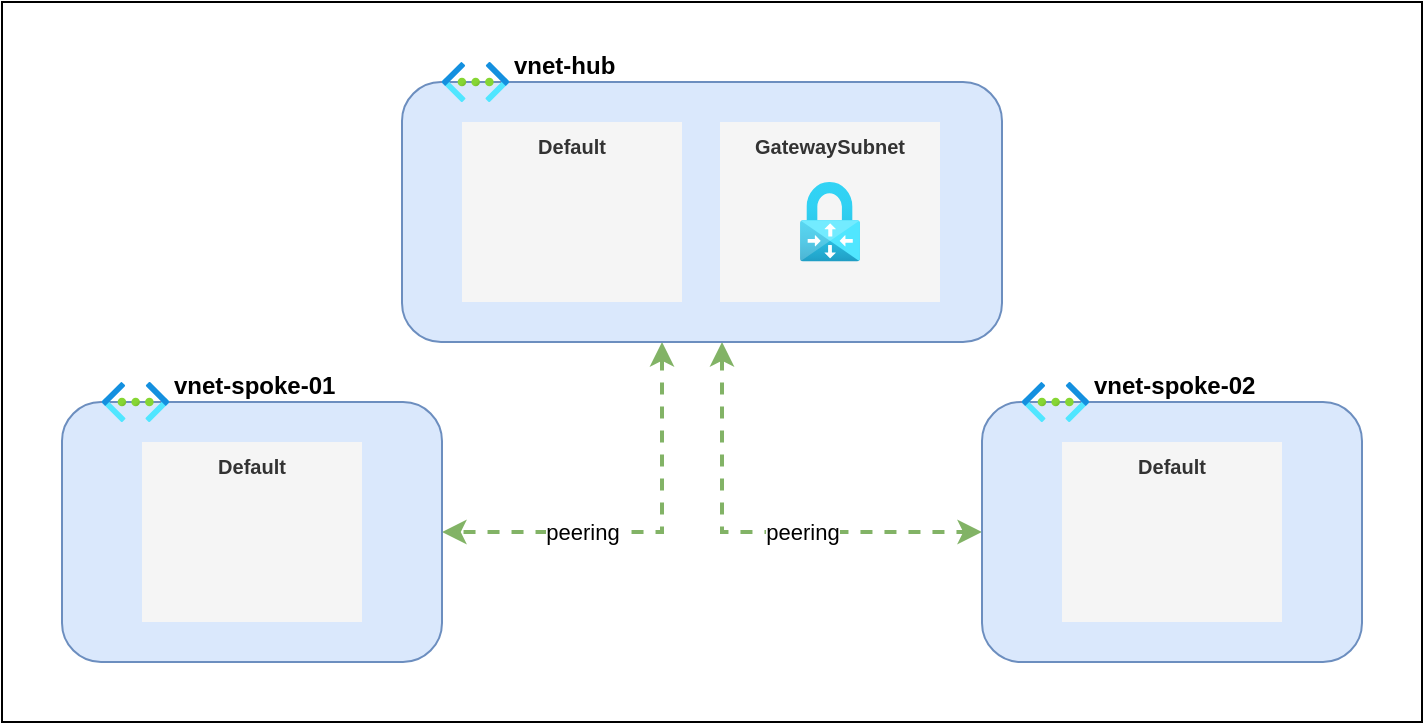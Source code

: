 <mxfile version="21.1.2" type="device">
  <diagram name="Page-1" id="IqWINrPb3y6d9ZSf4m_e">
    <mxGraphModel dx="1195" dy="697" grid="1" gridSize="10" guides="1" tooltips="1" connect="1" arrows="1" fold="1" page="1" pageScale="1" pageWidth="827" pageHeight="1169" math="0" shadow="0">
      <root>
        <mxCell id="0" />
        <mxCell id="1" parent="0" />
        <mxCell id="gsbvKGtAEoiwyu1AySch-23" value="" style="rounded=0;whiteSpace=wrap;html=1;" vertex="1" parent="1">
          <mxGeometry x="30" y="120" width="710" height="360" as="geometry" />
        </mxCell>
        <mxCell id="gsbvKGtAEoiwyu1AySch-21" value="peering" style="edgeStyle=orthogonalEdgeStyle;rounded=0;orthogonalLoop=1;jettySize=auto;html=1;entryX=1;entryY=0.5;entryDx=0;entryDy=0;fillColor=#d5e8d4;strokeColor=#82b366;strokeWidth=2;startArrow=classic;startFill=1;dashed=1;" edge="1" parent="1" source="gsbvKGtAEoiwyu1AySch-8" target="gsbvKGtAEoiwyu1AySch-10">
          <mxGeometry x="0.317" relative="1" as="geometry">
            <Array as="points">
              <mxPoint x="360" y="385" />
            </Array>
            <mxPoint as="offset" />
          </mxGeometry>
        </mxCell>
        <mxCell id="gsbvKGtAEoiwyu1AySch-22" value="peering" style="edgeStyle=orthogonalEdgeStyle;rounded=0;orthogonalLoop=1;jettySize=auto;html=1;entryX=0;entryY=0.5;entryDx=0;entryDy=0;fillColor=#d5e8d4;strokeColor=#82b366;strokeWidth=2;dashed=1;startArrow=classic;startFill=1;" edge="1" parent="1" source="gsbvKGtAEoiwyu1AySch-8" target="gsbvKGtAEoiwyu1AySch-14">
          <mxGeometry x="0.2" relative="1" as="geometry">
            <Array as="points">
              <mxPoint x="390" y="385" />
            </Array>
            <mxPoint as="offset" />
          </mxGeometry>
        </mxCell>
        <mxCell id="gsbvKGtAEoiwyu1AySch-8" value="" style="rounded=1;whiteSpace=wrap;html=1;fillColor=#dae8fc;strokeColor=#6c8ebf;" vertex="1" parent="1">
          <mxGeometry x="230" y="160" width="300" height="130" as="geometry" />
        </mxCell>
        <mxCell id="gsbvKGtAEoiwyu1AySch-2" value="GatewaySubnet" style="rounded=0;whiteSpace=wrap;html=1;fillColor=#f5f5f5;strokeColor=none;labelPosition=center;verticalLabelPosition=middle;align=center;verticalAlign=top;fontStyle=1;fontColor=#333333;fontSize=10;" vertex="1" parent="1">
          <mxGeometry x="389" y="180" width="110" height="90" as="geometry" />
        </mxCell>
        <mxCell id="gsbvKGtAEoiwyu1AySch-10" value="" style="rounded=1;whiteSpace=wrap;html=1;fillColor=#dae8fc;strokeColor=#6c8ebf;" vertex="1" parent="1">
          <mxGeometry x="60" y="320" width="190" height="130" as="geometry" />
        </mxCell>
        <mxCell id="gsbvKGtAEoiwyu1AySch-11" value="Default" style="rounded=0;whiteSpace=wrap;html=1;fillColor=#f5f5f5;strokeColor=none;labelPosition=center;verticalLabelPosition=middle;align=center;verticalAlign=top;fontStyle=1;fontColor=#333333;fontSize=10;" vertex="1" parent="1">
          <mxGeometry x="100" y="340" width="110" height="90" as="geometry" />
        </mxCell>
        <mxCell id="gsbvKGtAEoiwyu1AySch-14" value="" style="rounded=1;whiteSpace=wrap;html=1;fillColor=#dae8fc;strokeColor=#6c8ebf;" vertex="1" parent="1">
          <mxGeometry x="520" y="320" width="190" height="130" as="geometry" />
        </mxCell>
        <mxCell id="gsbvKGtAEoiwyu1AySch-15" value="Default" style="rounded=0;whiteSpace=wrap;html=1;fillColor=#f5f5f5;strokeColor=none;labelPosition=center;verticalLabelPosition=middle;align=center;verticalAlign=top;fontStyle=1;fontColor=#333333;fontSize=10;" vertex="1" parent="1">
          <mxGeometry x="560" y="340" width="110" height="90" as="geometry" />
        </mxCell>
        <mxCell id="gsbvKGtAEoiwyu1AySch-18" value="Default" style="rounded=0;whiteSpace=wrap;html=1;fillColor=#f5f5f5;strokeColor=none;labelPosition=center;verticalLabelPosition=middle;align=center;verticalAlign=top;fontStyle=1;fontColor=#333333;fontSize=10;" vertex="1" parent="1">
          <mxGeometry x="260" y="180" width="110" height="90" as="geometry" />
        </mxCell>
        <mxCell id="gsbvKGtAEoiwyu1AySch-5" value="Icons" parent="0" />
        <mxCell id="gsbvKGtAEoiwyu1AySch-4" value="" style="image;aspect=fixed;html=1;points=[];align=center;fontSize=12;image=img/lib/azure2/networking/Virtual_Network_Gateways.svg;" vertex="1" parent="gsbvKGtAEoiwyu1AySch-5">
          <mxGeometry x="429" y="210" width="30" height="39.81" as="geometry" />
        </mxCell>
        <mxCell id="gsbvKGtAEoiwyu1AySch-6" value="vnet-hub" style="image;aspect=fixed;html=1;points=[];align=left;fontSize=12;image=img/lib/azure2/networking/Virtual_Networks.svg;imageBackground=none;labelPosition=right;verticalLabelPosition=middle;verticalAlign=middle;spacingBottom=16;fontStyle=1;labelBackgroundColor=none;" vertex="1" parent="gsbvKGtAEoiwyu1AySch-5">
          <mxGeometry x="250" y="150" width="33.5" height="20" as="geometry" />
        </mxCell>
        <mxCell id="gsbvKGtAEoiwyu1AySch-13" value="vnet-spoke-01" style="image;aspect=fixed;html=1;points=[];align=left;fontSize=12;image=img/lib/azure2/networking/Virtual_Networks.svg;imageBackground=none;labelPosition=right;verticalLabelPosition=middle;verticalAlign=middle;spacingBottom=16;fontStyle=1;labelBackgroundColor=none;" vertex="1" parent="gsbvKGtAEoiwyu1AySch-5">
          <mxGeometry x="80" y="310" width="33.5" height="20" as="geometry" />
        </mxCell>
        <mxCell id="gsbvKGtAEoiwyu1AySch-17" value="vnet-spoke-02" style="image;aspect=fixed;html=1;points=[];align=left;fontSize=12;image=img/lib/azure2/networking/Virtual_Networks.svg;imageBackground=none;labelPosition=right;verticalLabelPosition=middle;verticalAlign=middle;spacingBottom=16;fontStyle=1;labelBackgroundColor=none;" vertex="1" parent="gsbvKGtAEoiwyu1AySch-5">
          <mxGeometry x="540" y="310" width="33.5" height="20" as="geometry" />
        </mxCell>
      </root>
    </mxGraphModel>
  </diagram>
</mxfile>
